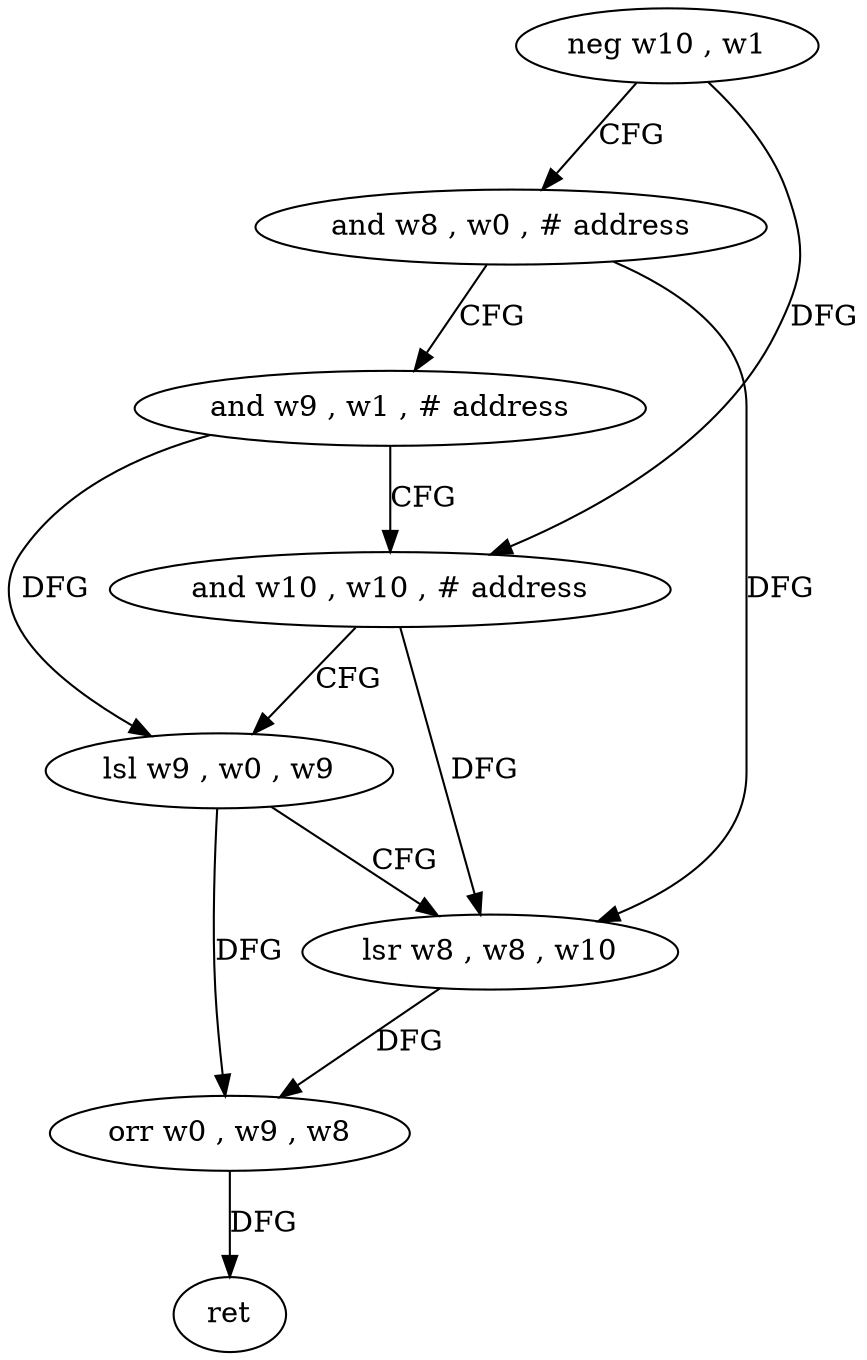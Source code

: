 digraph "func" {
"4234360" [label = "neg w10 , w1" ]
"4234364" [label = "and w8 , w0 , # address" ]
"4234368" [label = "and w9 , w1 , # address" ]
"4234372" [label = "and w10 , w10 , # address" ]
"4234376" [label = "lsl w9 , w0 , w9" ]
"4234380" [label = "lsr w8 , w8 , w10" ]
"4234384" [label = "orr w0 , w9 , w8" ]
"4234388" [label = "ret" ]
"4234360" -> "4234364" [ label = "CFG" ]
"4234360" -> "4234372" [ label = "DFG" ]
"4234364" -> "4234368" [ label = "CFG" ]
"4234364" -> "4234380" [ label = "DFG" ]
"4234368" -> "4234372" [ label = "CFG" ]
"4234368" -> "4234376" [ label = "DFG" ]
"4234372" -> "4234376" [ label = "CFG" ]
"4234372" -> "4234380" [ label = "DFG" ]
"4234376" -> "4234380" [ label = "CFG" ]
"4234376" -> "4234384" [ label = "DFG" ]
"4234380" -> "4234384" [ label = "DFG" ]
"4234384" -> "4234388" [ label = "DFG" ]
}
